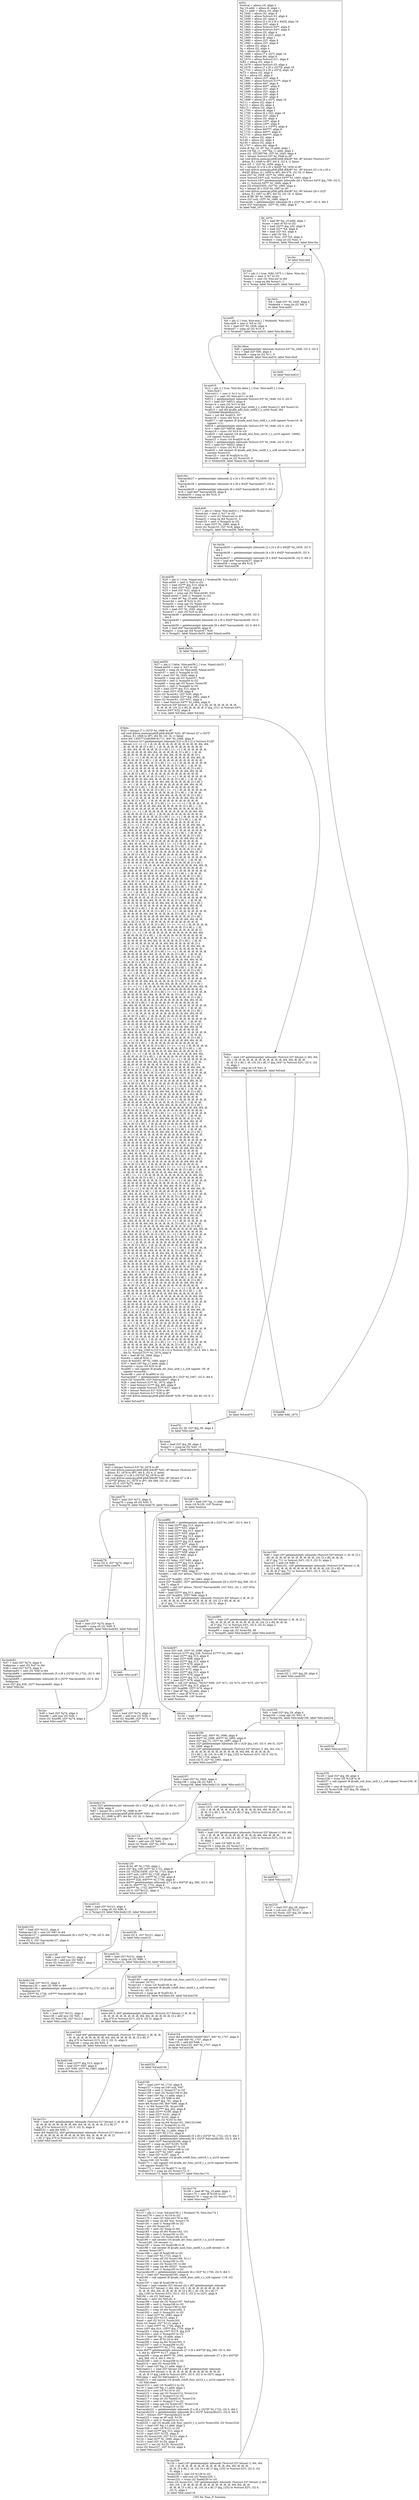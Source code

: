 digraph "CFG for 'func_9' function" {
	label="CFG for 'func_9' function";

	Node0xaa6e300 [shape=record,label="{entry:\l  %retval = alloca i16, align 2\l  %p_10.addr = alloca i8, align 1\l  %p_11.addr = alloca i16, align 2\l  %l_1645 = alloca i32, align 4\l  %l_1646 = alloca %struct.S3, align 4\l  %l_1658 = alloca i32, align 4\l  %l_1659 = alloca [2 x [4 x [9 x i64]]], align 16\l  %l_1660 = alloca i32*, align 8\l  %l_1663 = alloca %struct.S4**, align 8\l  %l_1664 = alloca %struct.S4**, align 8\l  %l_1665 = alloca i32, align 4\l  %l_1667 = alloca [8 x i32], align 16\l  %l_1669 = alloca i8, align 1\l  %l_1680 = alloca i32*, align 8\l  %l_1683 = alloca i32*, align 8\l  %i = alloca i32, align 4\l  %j = alloca i32, align 4\l  %k = alloca i32, align 4\l  %l_1666 = alloca [7 x i32*], align 16\l  %l_1668 = alloca i64, align 8\l  %l_1674 = alloca %struct.S1*, align 8\l  %i62 = alloca i32, align 4\l  %l_1678 = alloca %struct.S3, align 4\l  %l_1679 = alloca [7 x [8 x i32**]], align 16\l  %l_1722 = alloca [5 x [8 x i32*]], align 16\l  %i73 = alloca i32, align 4\l  %j74 = alloca i32, align 4\l  %l_1686 = alloca i32*, align 8\l  %l_1691 = alloca %struct.S1***, align 8\l  %l_1696 = alloca i64*, align 8\l  %l_1695 = alloca i64**, align 8\l  %l_1697 = alloca i32*, align 8\l  %l_1699 = alloca i32*, align 8\l  %l_1716 = alloca i16*, align 8\l  %l_1694 = alloca i32*, align 8\l  %l_1698 = alloca [8 x i32*], align 16\l  %i111 = alloca i32, align 4\l  %j112 = alloca i32, align 4\l  %k113 = alloca i32, align 4\l  %l_1705 = alloca i8, align 1\l  %l_1706 = alloca [6 x i32], align 16\l  %l_1721 = alloca i32*, align 8\l  %l_1723 = alloca i32, align 4\l  %l_1726 = alloca i16**, align 8\l  %l_1728 = alloca i16**, align 8\l  %l_1727 = alloca [1 x i16***], align 8\l  %l_1730 = alloca i64****, align 8\l  %l_1732 = alloca i64***, align 8\l  %l_1731 = alloca i64****, align 8\l  %i121 = alloca i32, align 4\l  %i149 = alloca i32, align 4\l  %j150 = alloca i32, align 4\l  %l_1707 = alloca i64, align 8\l  store i8 %p_10, i8* %p_10.addr, align 1\l  store i16 %p_11, i16* %p_11.addr, align 2\l  store i32 -231385768, i32* %l_1645, align 4\l  %0 = bitcast %struct.S3* %l_1646 to i8*\l  call void @llvm.memcpy.p0i8.p0i8.i64(i8* %0, i8* bitcast (%struct.S3*\l... @func_9.l_1646 to i8*), i64 4, i32 4, i1 false)\l  store i32 -1, i32* %l_1658, align 4\l  %1 = bitcast [2 x [4 x [9 x i64]]]* %l_1659 to i8*\l  call void @llvm.memcpy.p0i8.p0i8.i64(i8* %1, i8* bitcast ([2 x [4 x [9 x\l... i64]]]* @func_9.l_1659 to i8*), i64 576, i32 16, i1 false)\l  store i32* %l_1658, i32** %l_1660, align 8\l  store %struct.S4** null, %struct.S4*** %l_1663, align 8\l  store %struct.S4** getelementptr inbounds ([6 x %struct.S4*]* @g_709, i32 0,\l... i64 1), %struct.S4*** %l_1664, align 8\l  store i32 434425455, i32* %l_1665, align 4\l  %2 = bitcast [8 x i32]* %l_1667 to i8*\l  call void @llvm.memcpy.p0i8.p0i8.i64(i8* %2, i8* bitcast ([8 x i32]*\l... @func_9.l_1667 to i8*), i64 32, i32 16, i1 false)\l  store i8 98, i8* %l_1669, align 1\l  store i32* null, i32** %l_1680, align 8\l  %arrayidx = getelementptr inbounds [8 x i32]* %l_1667, i32 0, i64 3\l  store i32* %arrayidx, i32** %l_1683, align 8\l  br label %lbl_1675\l}"];
	Node0xaa6e300 -> Node0xaa6e330;
	Node0xaa6e330 [shape=record,label="{lbl_1675:                                         \l  %3 = load i8* %p_10.addr, align 1\l  %conv = zext i8 %3 to i32\l  %4 = load i32*** @g_162, align 8\l  %5 = load i32** %4, align 8\l  %6 = load i32* %5, align 4\l  %inc = add i32 %6, 1\l  store i32 %inc, i32* %5, align 4\l  %tobool = icmp ne i32 %inc, 0\l  br i1 %tobool, label %lor.end, label %lor.rhs\l|{<s0>T|<s1>F}}"];
	Node0xaa6e330:s0 -> Node0xaa6e390;
	Node0xaa6e330:s1 -> Node0xaa6e360;
	Node0xaa6e360 [shape=record,label="{lor.rhs:                                          \l  br label %lor.end\l}"];
	Node0xaa6e360 -> Node0xaa6e390;
	Node0xaa6e390 [shape=record,label="{lor.end:                                          \l  %7 = phi i1 [ true, %lbl_1675 ], [ false, %lor.rhs ]\l  %lor.ext = zext i1 %7 to i32\l  %conv1 = sext i32 %lor.ext to i64\l  %cmp = icmp eq i64 %conv1, 1\l  br i1 %cmp, label %lor.end5, label %lor.rhs3\l|{<s0>T|<s1>F}}"];
	Node0xaa6e390:s0 -> Node0xaa6e3f0;
	Node0xaa6e390:s1 -> Node0xaa6e3c0;
	Node0xaa6e3c0 [shape=record,label="{lor.rhs3:                                         \l  %8 = load i32* %l_1645, align 4\l  %tobool4 = icmp ne i32 %8, 0\l  br label %lor.end5\l}"];
	Node0xaa6e3c0 -> Node0xaa6e3f0;
	Node0xaa6e3f0 [shape=record,label="{lor.end5:                                         \l  %9 = phi i1 [ true, %lor.end ], [ %tobool4, %lor.rhs3 ]\l  %lor.ext6 = zext i1 %9 to i32\l  %10 = load i32* %l_1658, align 4\l  %tobool7 = icmp ne i32 %10, 0\l  br i1 %tobool7, label %lor.end10, label %lor.lhs.false\l|{<s0>T|<s1>F}}"];
	Node0xaa6e3f0:s0 -> Node0xaaa4870;
	Node0xaa6e3f0:s1 -> Node0xaaa4810;
	Node0xaaa4810 [shape=record,label="{lor.lhs.false:                                    \l  %f0 = getelementptr inbounds %struct.S3* %l_1646, i32 0, i32 0\l  %11 = load i32* %f0, align 4\l  %tobool8 = icmp ne i32 %11, 0\l  br i1 %tobool8, label %lor.end10, label %lor.rhs9\l|{<s0>T|<s1>F}}"];
	Node0xaaa4810:s0 -> Node0xaaa4870;
	Node0xaaa4810:s1 -> Node0xaaa4840;
	Node0xaaa4840 [shape=record,label="{lor.rhs9:                                         \l  br label %lor.end10\l}"];
	Node0xaaa4840 -> Node0xaaa4870;
	Node0xaaa4870 [shape=record,label="{lor.end10:                                        \l  %12 = phi i1 [ true, %lor.lhs.false ], [ true, %lor.end5 ], [ true,\l... %lor.rhs9 ]\l  %lor.ext11 = zext i1 %12 to i32\l  %conv12 = sext i32 %lor.ext11 to i64\l  %f013 = getelementptr inbounds %struct.S3* %l_1646, i32 0, i32 0\l  %13 = load i32* %f013, align 4\l  %conv14 = zext i32 %13 to i64\l  %call = call i64 @safe_mod_func_int64_t_s_s(i64 %conv12, i64 %conv14)\l  %call15 = call i64 @safe_add_func_int64_t_s_s(i64 %call, i64\l... -3255098789480934161)\l  %xor = xor i64 %call15, 207\l  %conv16 = trunc i64 %xor to i8\l  %call17 = call signext i8 @safe_mod_func_int8_t_s_s(i8 signext %conv16, i8\l... signext 111)\l  %f018 = getelementptr inbounds %struct.S3* %l_1646, i32 0, i32 0\l  %14 = load i32* %f018, align 4\l  %conv19 = trunc i32 %14 to i16\l  %call20 = call signext i16 @safe_mul_func_int16_t_s_s(i16 signext -18482,\l... i16 signext %conv19)\l  %conv21 = trunc i16 %call20 to i8\l  %f022 = getelementptr inbounds %struct.S3* %l_1646, i32 0, i32 0\l  %15 = load i32* %f022, align 4\l  %conv23 = trunc i32 %15 to i8\l  %call24 = call zeroext i8 @safe_add_func_uint8_t_u_u(i8 zeroext %conv21, i8\l... zeroext %conv23)\l  %conv25 = zext i8 %call24 to i32\l  %tobool26 = icmp ne i32 %conv25, 0\l  br i1 %tobool26, label %land.rhs, label %land.end\l|{<s0>T|<s1>F}}"];
	Node0xaaa4870:s0 -> Node0xaaa48a0;
	Node0xaaa4870:s1 -> Node0xaaa48d0;
	Node0xaaa48a0 [shape=record,label="{land.rhs:                                         \l  %arrayidx27 = getelementptr inbounds [2 x [4 x [9 x i64]]]* %l_1659, i32 0,\l... i64 1\l  %arrayidx28 = getelementptr inbounds [4 x [9 x i64]]* %arrayidx27, i32 0,\l... i64 2\l  %arrayidx29 = getelementptr inbounds [9 x i64]* %arrayidx28, i32 0, i64 4\l  %16 = load i64* %arrayidx29, align 8\l  %tobool30 = icmp ne i64 %16, 0\l  br label %land.end\l}"];
	Node0xaaa48a0 -> Node0xaaa48d0;
	Node0xaaa48d0 [shape=record,label="{land.end:                                         \l  %17 = phi i1 [ false, %lor.end10 ], [ %tobool30, %land.rhs ]\l  %land.ext = zext i1 %17 to i32\l  %conv31 = sext i32 %land.ext to i64\l  %cmp32 = icmp eq i64 %conv31, 0\l  %conv33 = zext i1 %cmp32 to i32\l  %18 = load i32** %l_1660, align 8\l  store i32 %conv33, i32* %18, align 4\l  br i1 %cmp32, label %lor.end39, label %lor.rhs34\l|{<s0>T|<s1>F}}"];
	Node0xaaa48d0:s0 -> Node0xaaa4930;
	Node0xaaa48d0:s1 -> Node0xaaa4900;
	Node0xaaa4900 [shape=record,label="{lor.rhs34:                                        \l  %arrayidx35 = getelementptr inbounds [2 x [4 x [9 x i64]]]* %l_1659, i32 0,\l... i64 1\l  %arrayidx36 = getelementptr inbounds [4 x [9 x i64]]* %arrayidx35, i32 0,\l... i64 2\l  %arrayidx37 = getelementptr inbounds [9 x i64]* %arrayidx36, i32 0, i64 4\l  %19 = load i64* %arrayidx37, align 8\l  %tobool38 = icmp ne i64 %19, 0\l  br label %lor.end39\l}"];
	Node0xaaa4900 -> Node0xaaa4930;
	Node0xaaa4930 [shape=record,label="{lor.end39:                                        \l  %20 = phi i1 [ true, %land.end ], [ %tobool38, %lor.rhs34 ]\l  %lor.ext40 = zext i1 %20 to i32\l  %21 = load i32*** @g_513, align 8\l  %22 = load i32** %21, align 8\l  %23 = load i32* %22, align 4\l  %cmp41 = icmp sgt i32 %lor.ext40, %23\l  %land.ext43 = zext i1 %cmp41 to i32\l  %24 = load i8* %p_10.addr, align 1\l  %conv44 = zext i8 %24 to i32\l  %cmp45 = icmp sge i32 %land.ext43, %conv44\l  %conv46 = zext i1 %cmp45 to i32\l  %25 = load i32* %l_1645, align 4\l  %conv47 = zext i32 %25 to i64\l  %arrayidx48 = getelementptr inbounds [2 x [4 x [9 x i64]]]* %l_1659, i32 0,\l... i64 0\l  %arrayidx49 = getelementptr inbounds [4 x [9 x i64]]* %arrayidx48, i32 0,\l... i64 1\l  %arrayidx50 = getelementptr inbounds [9 x i64]* %arrayidx49, i32 0, i64 3\l  %26 = load i64* %arrayidx50, align 8\l  %cmp51 = icmp sgt i64 %conv47, %26\l  br i1 %cmp51, label %land.rhs53, label %land.end54\l|{<s0>T|<s1>F}}"];
	Node0xaaa4930:s0 -> Node0xaaa4960;
	Node0xaaa4930:s1 -> Node0xaaa4990;
	Node0xaaa4960 [shape=record,label="{land.rhs53:                                       \l  br label %land.end54\l}"];
	Node0xaaa4960 -> Node0xaaa4990;
	Node0xaaa4990 [shape=record,label="{land.end54:                                       \l  %27 = phi i1 [ false, %lor.end39 ], [ true, %land.rhs53 ]\l  %land.ext55 = zext i1 %27 to i32\l  %cmp56 = icmp slt i32 %lor.ext6, %land.ext55\l  %conv57 = zext i1 %cmp56 to i32\l  %28 = load i32* %l_1645, align 4\l  %cmp58 = icmp ule i32 %conv57, %28\l  %conv59 = zext i1 %cmp58 to i32\l  %cmp60 = icmp sgt i32 %conv, %conv59\l  %conv61 = zext i1 %cmp60 to i32\l  %29 = load i32*** @g_513, align 8\l  %30 = load i32** %29, align 8\l  store i32 %conv61, i32* %30, align 4\l  %31 = load volatile i32** @g_1662, align 8\l  store i32 %conv61, i32* %31, align 4\l  %32 = load %struct.S4*** %l_1664, align 8\l  store %struct.S4* bitcast (\{ i8, i8, [2 x i8], i8, i8, i8, i8, i8, i8, i8,\l... i8, i8, i8, i8, i16, [2 x i8], i8, i8, i8, i8 \}* @g_1511 to %struct.S4*),\l... %struct.S4** %32, align 8\l  br i1 true, label %if.then, label %if.else\l|{<s0>T|<s1>F}}"];
	Node0xaaa4990:s0 -> Node0xaaa49c0;
	Node0xaaa4990:s1 -> Node0xaaa49f0;
	Node0xaaa49c0 [shape=record,label="{if.then:                                          \l  %33 = bitcast [7 x i32*]* %l_1666 to i8*\l  call void @llvm.memcpy.p0i8.p0i8.i64(i8* %33, i8* bitcast ([7 x i32*]*\l... @func_9.l_1666 to i8*), i64 56, i32 16, i1 false)\l  store i64 -1455772346368181711, i64* %l_1668, align 8\l  store %struct.S1* getelementptr inbounds ([10 x [9 x [2 x %struct.S1]]]*\l... bitcast (\<\{ \<\{ \<\{ \{ i8, i8, i8, i8, i8, i8, i8, i8, i8, i8, i8, i8, i64, i64,\l... i8, i8, i8, i8, i8, [3 x i8] \}, \{ i8, i8, i8, i8, i8, i8, i8, i8, i8, i8, i8,\l... i8, i64, i64, i8, i8, i8, i8, i8, [3 x i8] \} \}\>, \<\{ \{ i8, i8, i8, i8, i8, i8,\l... i8, i8, i8, i8, i8, i8, i64, i64, i8, i8, i8, i8, i8, [3 x i8] \}, \{ i8, i8,\l... i8, i8, i8, i8, i8, i8, i8, i8, i8, i8, i64, i64, i8, i8, i8, i8, i8, [3 x\l... i8] \} \}\>, \<\{ \{ i8, i8, i8, i8, i8, i8, i8, i8, i8, i8, i8, i8, i64, i64, i8,\l... i8, i8, i8, i8, [3 x i8] \}, \{ i8, i8, i8, i8, i8, i8, i8, i8, i8, i8, i8, i8,\l... i64, i64, i8, i8, i8, i8, i8, [3 x i8] \} \}\>, \<\{ \{ i8, i8, i8, i8, i8, i8, i8,\l... i8, i8, i8, i8, i8, i64, i64, i8, i8, i8, i8, i8, [3 x i8] \}, \{ i8, i8, i8,\l... i8, i8, i8, i8, i8, i8, i8, i8, i8, i64, i64, i8, i8, i8, i8, i8, [3 x i8] \}\l... \}\>, \<\{ \{ i8, i8, i8, i8, i8, i8, i8, i8, i8, i8, i8, i8, i64, i64, i8, i8,\l... i8, i8, i8, [3 x i8] \}, \{ i8, i8, i8, i8, i8, i8, i8, i8, i8, i8, i8, i8,\l... i64, i64, i8, i8, i8, i8, i8, [3 x i8] \} \}\>, \<\{ \{ i8, i8, i8, i8, i8, i8, i8,\l... i8, i8, i8, i8, i8, i64, i64, i8, i8, i8, i8, i8, [3 x i8] \}, \{ i8, i8, i8,\l... i8, i8, i8, i8, i8, i8, i8, i8, i8, i64, i64, i8, i8, i8, i8, i8, [3 x i8] \}\l... \}\>, \<\{ \{ i8, i8, i8, i8, i8, i8, i8, i8, i8, i8, i8, i8, i64, i64, i8, i8,\l... i8, i8, i8, [3 x i8] \}, \{ i8, i8, i8, i8, i8, i8, i8, i8, i8, i8, i8, i8,\l... i64, i64, i8, i8, i8, i8, i8, [3 x i8] \} \}\>, \<\{ \{ i8, i8, i8, i8, i8, i8, i8,\l... i8, i8, i8, i8, i8, i64, i64, i8, i8, i8, i8, i8, [3 x i8] \}, \{ i8, i8, i8,\l... i8, i8, i8, i8, i8, i8, i8, i8, i8, i64, i64, i8, i8, i8, i8, i8, [3 x i8] \}\l... \}\>, \<\{ \{ i8, i8, i8, i8, i8, i8, i8, i8, i8, i8, i8, i8, i64, i64, i8, i8,\l... i8, i8, i8, [3 x i8] \}, \{ i8, i8, i8, i8, i8, i8, i8, i8, i8, i8, i8, i8,\l... i64, i64, i8, i8, i8, i8, i8, [3 x i8] \} \}\> \}\>, \<\{ \<\{ \{ i8, i8, i8, i8, i8,\l... i8, i8, i8, i8, i8, i8, i8, i64, i64, i8, i8, i8, i8, i8, [3 x i8] \}, \{ i8,\l... i8, i8, i8, i8, i8, i8, i8, i8, i8, i8, i8, i64, i64, i8, i8, i8, i8, i8, [3\l... x i8] \} \}\>, \<\{ \{ i8, i8, i8, i8, i8, i8, i8, i8, i8, i8, i8, i8, i64, i64,\l... i8, i8, i8, i8, i8, [3 x i8] \}, \{ i8, i8, i8, i8, i8, i8, i8, i8, i8, i8, i8,\l... i8, i64, i64, i8, i8, i8, i8, i8, [3 x i8] \} \}\>, \<\{ \{ i8, i8, i8, i8, i8, i8,\l... i8, i8, i8, i8, i8, i8, i64, i64, i8, i8, i8, i8, i8, [3 x i8] \}, \{ i8, i8,\l... i8, i8, i8, i8, i8, i8, i8, i8, i8, i8, i64, i64, i8, i8, i8, i8, i8, [3 x\l... i8] \} \}\>, \<\{ \{ i8, i8, i8, i8, i8, i8, i8, i8, i8, i8, i8, i8, i64, i64, i8,\l... i8, i8, i8, i8, [3 x i8] \}, \{ i8, i8, i8, i8, i8, i8, i8, i8, i8, i8, i8, i8,\l... i64, i64, i8, i8, i8, i8, i8, [3 x i8] \} \}\>, \<\{ \{ i8, i8, i8, i8, i8, i8, i8,\l... i8, i8, i8, i8, i8, i64, i64, i8, i8, i8, i8, i8, [3 x i8] \}, \{ i8, i8, i8,\l... i8, i8, i8, i8, i8, i8, i8, i8, i8, i64, i64, i8, i8, i8, i8, i8, [3 x i8] \}\l... \}\>, \<\{ \{ i8, i8, i8, i8, i8, i8, i8, i8, i8, i8, i8, i8, i64, i64, i8, i8,\l... i8, i8, i8, [3 x i8] \}, \{ i8, i8, i8, i8, i8, i8, i8, i8, i8, i8, i8, i8,\l... i64, i64, i8, i8, i8, i8, i8, [3 x i8] \} \}\>, \<\{ \{ i8, i8, i8, i8, i8, i8, i8,\l... i8, i8, i8, i8, i8, i64, i64, i8, i8, i8, i8, i8, [3 x i8] \}, \{ i8, i8, i8,\l... i8, i8, i8, i8, i8, i8, i8, i8, i8, i64, i64, i8, i8, i8, i8, i8, [3 x i8] \}\l... \}\>, \<\{ \{ i8, i8, i8, i8, i8, i8, i8, i8, i8, i8, i8, i8, i64, i64, i8, i8,\l... i8, i8, i8, [3 x i8] \}, \{ i8, i8, i8, i8, i8, i8, i8, i8, i8, i8, i8, i8,\l... i64, i64, i8, i8, i8, i8, i8, [3 x i8] \} \}\>, \<\{ \{ i8, i8, i8, i8, i8, i8, i8,\l... i8, i8, i8, i8, i8, i64, i64, i8, i8, i8, i8, i8, [3 x i8] \}, \{ i8, i8, i8,\l... i8, i8, i8, i8, i8, i8, i8, i8, i8, i64, i64, i8, i8, i8, i8, i8, [3 x i8] \}\l... \}\> \}\>, \<\{ \<\{ \{ i8, i8, i8, i8, i8, i8, i8, i8, i8, i8, i8, i8, i64, i64, i8,\l... i8, i8, i8, i8, [3 x i8] \}, \{ i8, i8, i8, i8, i8, i8, i8, i8, i8, i8, i8, i8,\l... i64, i64, i8, i8, i8, i8, i8, [3 x i8] \} \}\>, \<\{ \{ i8, i8, i8, i8, i8, i8, i8,\l... i8, i8, i8, i8, i8, i64, i64, i8, i8, i8, i8, i8, [3 x i8] \}, \{ i8, i8, i8,\l... i8, i8, i8, i8, i8, i8, i8, i8, i8, i64, i64, i8, i8, i8, i8, i8, [3 x i8] \}\l... \}\>, \<\{ \{ i8, i8, i8, i8, i8, i8, i8, i8, i8, i8, i8, i8, i64, i64, i8, i8,\l... i8, i8, i8, [3 x i8] \}, \{ i8, i8, i8, i8, i8, i8, i8, i8, i8, i8, i8, i8,\l... i64, i64, i8, i8, i8, i8, i8, [3 x i8] \} \}\>, \<\{ \{ i8, i8, i8, i8, i8, i8, i8,\l... i8, i8, i8, i8, i8, i64, i64, i8, i8, i8, i8, i8, [3 x i8] \}, \{ i8, i8, i8,\l... i8, i8, i8, i8, i8, i8, i8, i8, i8, i64, i64, i8, i8, i8, i8, i8, [3 x i8] \}\l... \}\>, \<\{ \{ i8, i8, i8, i8, i8, i8, i8, i8, i8, i8, i8, i8, i64, i64, i8, i8,\l... i8, i8, i8, [3 x i8] \}, \{ i8, i8, i8, i8, i8, i8, i8, i8, i8, i8, i8, i8,\l... i64, i64, i8, i8, i8, i8, i8, [3 x i8] \} \}\>, \<\{ \{ i8, i8, i8, i8, i8, i8, i8,\l... i8, i8, i8, i8, i8, i64, i64, i8, i8, i8, i8, i8, [3 x i8] \}, \{ i8, i8, i8,\l... i8, i8, i8, i8, i8, i8, i8, i8, i8, i64, i64, i8, i8, i8, i8, i8, [3 x i8] \}\l... \}\>, \<\{ \{ i8, i8, i8, i8, i8, i8, i8, i8, i8, i8, i8, i8, i64, i64, i8, i8,\l... i8, i8, i8, [3 x i8] \}, \{ i8, i8, i8, i8, i8, i8, i8, i8, i8, i8, i8, i8,\l... i64, i64, i8, i8, i8, i8, i8, [3 x i8] \} \}\>, \<\{ \{ i8, i8, i8, i8, i8, i8, i8,\l... i8, i8, i8, i8, i8, i64, i64, i8, i8, i8, i8, i8, [3 x i8] \}, \{ i8, i8, i8,\l... i8, i8, i8, i8, i8, i8, i8, i8, i8, i64, i64, i8, i8, i8, i8, i8, [3 x i8] \}\l... \}\>, \<\{ \{ i8, i8, i8, i8, i8, i8, i8, i8, i8, i8, i8, i8, i64, i64, i8, i8,\l... i8, i8, i8, [3 x i8] \}, \{ i8, i8, i8, i8, i8, i8, i8, i8, i8, i8, i8, i8,\l... i64, i64, i8, i8, i8, i8, i8, [3 x i8] \} \}\> \}\>, \<\{ \<\{ \{ i8, i8, i8, i8, i8,\l... i8, i8, i8, i8, i8, i8, i8, i64, i64, i8, i8, i8, i8, i8, [3 x i8] \}, \{ i8,\l... i8, i8, i8, i8, i8, i8, i8, i8, i8, i8, i8, i64, i64, i8, i8, i8, i8, i8, [3\l... x i8] \} \}\>, \<\{ \{ i8, i8, i8, i8, i8, i8, i8, i8, i8, i8, i8, i8, i64, i64,\l... i8, i8, i8, i8, i8, [3 x i8] \}, \{ i8, i8, i8, i8, i8, i8, i8, i8, i8, i8, i8,\l... i8, i64, i64, i8, i8, i8, i8, i8, [3 x i8] \} \}\>, \<\{ \{ i8, i8, i8, i8, i8, i8,\l... i8, i8, i8, i8, i8, i8, i64, i64, i8, i8, i8, i8, i8, [3 x i8] \}, \{ i8, i8,\l... i8, i8, i8, i8, i8, i8, i8, i8, i8, i8, i64, i64, i8, i8, i8, i8, i8, [3 x\l... i8] \} \}\>, \<\{ \{ i8, i8, i8, i8, i8, i8, i8, i8, i8, i8, i8, i8, i64, i64, i8,\l... i8, i8, i8, i8, [3 x i8] \}, \{ i8, i8, i8, i8, i8, i8, i8, i8, i8, i8, i8, i8,\l... i64, i64, i8, i8, i8, i8, i8, [3 x i8] \} \}\>, \<\{ \{ i8, i8, i8, i8, i8, i8, i8,\l... i8, i8, i8, i8, i8, i64, i64, i8, i8, i8, i8, i8, [3 x i8] \}, \{ i8, i8, i8,\l... i8, i8, i8, i8, i8, i8, i8, i8, i8, i64, i64, i8, i8, i8, i8, i8, [3 x i8] \}\l... \}\>, \<\{ \{ i8, i8, i8, i8, i8, i8, i8, i8, i8, i8, i8, i8, i64, i64, i8, i8,\l... i8, i8, i8, [3 x i8] \}, \{ i8, i8, i8, i8, i8, i8, i8, i8, i8, i8, i8, i8,\l... i64, i64, i8, i8, i8, i8, i8, [3 x i8] \} \}\>, \<\{ \{ i8, i8, i8, i8, i8, i8, i8,\l... i8, i8, i8, i8, i8, i64, i64, i8, i8, i8, i8, i8, [3 x i8] \}, \{ i8, i8, i8,\l... i8, i8, i8, i8, i8, i8, i8, i8, i8, i64, i64, i8, i8, i8, i8, i8, [3 x i8] \}\l... \}\>, \<\{ \{ i8, i8, i8, i8, i8, i8, i8, i8, i8, i8, i8, i8, i64, i64, i8, i8,\l... i8, i8, i8, [3 x i8] \}, \{ i8, i8, i8, i8, i8, i8, i8, i8, i8, i8, i8, i8,\l... i64, i64, i8, i8, i8, i8, i8, [3 x i8] \} \}\>, \<\{ \{ i8, i8, i8, i8, i8, i8, i8,\l... i8, i8, i8, i8, i8, i64, i64, i8, i8, i8, i8, i8, [3 x i8] \}, \{ i8, i8, i8,\l... i8, i8, i8, i8, i8, i8, i8, i8, i8, i64, i64, i8, i8, i8, i8, i8, [3 x i8] \}\l... \}\> \}\>, \<\{ \<\{ \{ i8, i8, i8, i8, i8, i8, i8, i8, i8, i8, i8, i8, i64, i64, i8,\l... i8, i8, i8, i8, [3 x i8] \}, \{ i8, i8, i8, i8, i8, i8, i8, i8, i8, i8, i8, i8,\l... i64, i64, i8, i8, i8, i8, i8, [3 x i8] \} \}\>, \<\{ \{ i8, i8, i8, i8, i8, i8, i8,\l... i8, i8, i8, i8, i8, i64, i64, i8, i8, i8, i8, i8, [3 x i8] \}, \{ i8, i8, i8,\l... i8, i8, i8, i8, i8, i8, i8, i8, i8, i64, i64, i8, i8, i8, i8, i8, [3 x i8] \}\l... \}\>, \<\{ \{ i8, i8, i8, i8, i8, i8, i8, i8, i8, i8, i8, i8, i64, i64, i8, i8,\l... i8, i8, i8, [3 x i8] \}, \{ i8, i8, i8, i8, i8, i8, i8, i8, i8, i8, i8, i8,\l... i64, i64, i8, i8, i8, i8, i8, [3 x i8] \} \}\>, \<\{ \{ i8, i8, i8, i8, i8, i8, i8,\l... i8, i8, i8, i8, i8, i64, i64, i8, i8, i8, i8, i8, [3 x i8] \}, \{ i8, i8, i8,\l... i8, i8, i8, i8, i8, i8, i8, i8, i8, i64, i64, i8, i8, i8, i8, i8, [3 x i8] \}\l... \}\>, \<\{ \{ i8, i8, i8, i8, i8, i8, i8, i8, i8, i8, i8, i8, i64, i64, i8, i8,\l... i8, i8, i8, [3 x i8] \}, \{ i8, i8, i8, i8, i8, i8, i8, i8, i8, i8, i8, i8,\l... i64, i64, i8, i8, i8, i8, i8, [3 x i8] \} \}\>, \<\{ \{ i8, i8, i8, i8, i8, i8, i8,\l... i8, i8, i8, i8, i8, i64, i64, i8, i8, i8, i8, i8, [3 x i8] \}, \{ i8, i8, i8,\l... i8, i8, i8, i8, i8, i8, i8, i8, i8, i64, i64, i8, i8, i8, i8, i8, [3 x i8] \}\l... \}\>, \<\{ \{ i8, i8, i8, i8, i8, i8, i8, i8, i8, i8, i8, i8, i64, i64, i8, i8,\l... i8, i8, i8, [3 x i8] \}, \{ i8, i8, i8, i8, i8, i8, i8, i8, i8, i8, i8, i8,\l... i64, i64, i8, i8, i8, i8, i8, [3 x i8] \} \}\>, \<\{ \{ i8, i8, i8, i8, i8, i8, i8,\l... i8, i8, i8, i8, i8, i64, i64, i8, i8, i8, i8, i8, [3 x i8] \}, \{ i8, i8, i8,\l... i8, i8, i8, i8, i8, i8, i8, i8, i8, i64, i64, i8, i8, i8, i8, i8, [3 x i8] \}\l... \}\>, \<\{ \{ i8, i8, i8, i8, i8, i8, i8, i8, i8, i8, i8, i8, i64, i64, i8, i8,\l... i8, i8, i8, [3 x i8] \}, \{ i8, i8, i8, i8, i8, i8, i8, i8, i8, i8, i8, i8,\l... i64, i64, i8, i8, i8, i8, i8, [3 x i8] \} \}\> \}\>, \<\{ \<\{ \{ i8, i8, i8, i8, i8,\l... i8, i8, i8, i8, i8, i8, i8, i64, i64, i8, i8, i8, i8, i8, [3 x i8] \}, \{ i8,\l... i8, i8, i8, i8, i8, i8, i8, i8, i8, i8, i8, i64, i64, i8, i8, i8, i8, i8, [3\l... x i8] \} \}\>, \<\{ \{ i8, i8, i8, i8, i8, i8, i8, i8, i8, i8, i8, i8, i64, i64,\l... i8, i8, i8, i8, i8, [3 x i8] \}, \{ i8, i8, i8, i8, i8, i8, i8, i8, i8, i8, i8,\l... i8, i64, i64, i8, i8, i8, i8, i8, [3 x i8] \} \}\>, \<\{ \{ i8, i8, i8, i8, i8, i8,\l... i8, i8, i8, i8, i8, i8, i64, i64, i8, i8, i8, i8, i8, [3 x i8] \}, \{ i8, i8,\l... i8, i8, i8, i8, i8, i8, i8, i8, i8, i8, i64, i64, i8, i8, i8, i8, i8, [3 x\l... i8] \} \}\>, \<\{ \{ i8, i8, i8, i8, i8, i8, i8, i8, i8, i8, i8, i8, i64, i64, i8,\l... i8, i8, i8, i8, [3 x i8] \}, \{ i8, i8, i8, i8, i8, i8, i8, i8, i8, i8, i8, i8,\l... i64, i64, i8, i8, i8, i8, i8, [3 x i8] \} \}\>, \<\{ \{ i8, i8, i8, i8, i8, i8, i8,\l... i8, i8, i8, i8, i8, i64, i64, i8, i8, i8, i8, i8, [3 x i8] \}, \{ i8, i8, i8,\l... i8, i8, i8, i8, i8, i8, i8, i8, i8, i64, i64, i8, i8, i8, i8, i8, [3 x i8] \}\l... \}\>, \<\{ \{ i8, i8, i8, i8, i8, i8, i8, i8, i8, i8, i8, i8, i64, i64, i8, i8,\l... i8, i8, i8, [3 x i8] \}, \{ i8, i8, i8, i8, i8, i8, i8, i8, i8, i8, i8, i8,\l... i64, i64, i8, i8, i8, i8, i8, [3 x i8] \} \}\>, \<\{ \{ i8, i8, i8, i8, i8, i8, i8,\l... i8, i8, i8, i8, i8, i64, i64, i8, i8, i8, i8, i8, [3 x i8] \}, \{ i8, i8, i8,\l... i8, i8, i8, i8, i8, i8, i8, i8, i8, i64, i64, i8, i8, i8, i8, i8, [3 x i8] \}\l... \}\>, \<\{ \{ i8, i8, i8, i8, i8, i8, i8, i8, i8, i8, i8, i8, i64, i64, i8, i8,\l... i8, i8, i8, [3 x i8] \}, \{ i8, i8, i8, i8, i8, i8, i8, i8, i8, i8, i8, i8,\l... i64, i64, i8, i8, i8, i8, i8, [3 x i8] \} \}\>, \<\{ \{ i8, i8, i8, i8, i8, i8, i8,\l... i8, i8, i8, i8, i8, i64, i64, i8, i8, i8, i8, i8, [3 x i8] \}, \{ i8, i8, i8,\l... i8, i8, i8, i8, i8, i8, i8, i8, i8, i64, i64, i8, i8, i8, i8, i8, [3 x i8] \}\l... \}\> \}\>, \<\{ \<\{ \{ i8, i8, i8, i8, i8, i8, i8, i8, i8, i8, i8, i8, i64, i64, i8,\l... i8, i8, i8, i8, [3 x i8] \}, \{ i8, i8, i8, i8, i8, i8, i8, i8, i8, i8, i8, i8,\l... i64, i64, i8, i8, i8, i8, i8, [3 x i8] \} \}\>, \<\{ \{ i8, i8, i8, i8, i8, i8, i8,\l... i8, i8, i8, i8, i8, i64, i64, i8, i8, i8, i8, i8, [3 x i8] \}, \{ i8, i8, i8,\l... i8, i8, i8, i8, i8, i8, i8, i8, i8, i64, i64, i8, i8, i8, i8, i8, [3 x i8] \}\l... \}\>, \<\{ \{ i8, i8, i8, i8, i8, i8, i8, i8, i8, i8, i8, i8, i64, i64, i8, i8,\l... i8, i8, i8, [3 x i8] \}, \{ i8, i8, i8, i8, i8, i8, i8, i8, i8, i8, i8, i8,\l... i64, i64, i8, i8, i8, i8, i8, [3 x i8] \} \}\>, \<\{ \{ i8, i8, i8, i8, i8, i8, i8,\l... i8, i8, i8, i8, i8, i64, i64, i8, i8, i8, i8, i8, [3 x i8] \}, \{ i8, i8, i8,\l... i8, i8, i8, i8, i8, i8, i8, i8, i8, i64, i64, i8, i8, i8, i8, i8, [3 x i8] \}\l... \}\>, \<\{ \{ i8, i8, i8, i8, i8, i8, i8, i8, i8, i8, i8, i8, i64, i64, i8, i8,\l... i8, i8, i8, [3 x i8] \}, \{ i8, i8, i8, i8, i8, i8, i8, i8, i8, i8, i8, i8,\l... i64, i64, i8, i8, i8, i8, i8, [3 x i8] \} \}\>, \<\{ \{ i8, i8, i8, i8, i8, i8, i8,\l... i8, i8, i8, i8, i8, i64, i64, i8, i8, i8, i8, i8, [3 x i8] \}, \{ i8, i8, i8,\l... i8, i8, i8, i8, i8, i8, i8, i8, i8, i64, i64, i8, i8, i8, i8, i8, [3 x i8] \}\l... \}\>, \<\{ \{ i8, i8, i8, i8, i8, i8, i8, i8, i8, i8, i8, i8, i64, i64, i8, i8,\l... i8, i8, i8, [3 x i8] \}, \{ i8, i8, i8, i8, i8, i8, i8, i8, i8, i8, i8, i8,\l... i64, i64, i8, i8, i8, i8, i8, [3 x i8] \} \}\>, \<\{ \{ i8, i8, i8, i8, i8, i8, i8,\l... i8, i8, i8, i8, i8, i64, i64, i8, i8, i8, i8, i8, [3 x i8] \}, \{ i8, i8, i8,\l... i8, i8, i8, i8, i8, i8, i8, i8, i8, i64, i64, i8, i8, i8, i8, i8, [3 x i8] \}\l... \}\>, \<\{ \{ i8, i8, i8, i8, i8, i8, i8, i8, i8, i8, i8, i8, i64, i64, i8, i8,\l... i8, i8, i8, [3 x i8] \}, \{ i8, i8, i8, i8, i8, i8, i8, i8, i8, i8, i8, i8,\l... i64, i64, i8, i8, i8, i8, i8, [3 x i8] \} \}\> \}\>, \<\{ \<\{ \{ i8, i8, i8, i8, i8,\l... i8, i8, i8, i8, i8, i8, i8, i64, i64, i8, i8, i8, i8, i8, [3 x i8] \}, \{ i8,\l... i8, i8, i8, i8, i8, i8, i8, i8, i8, i8, i8, i64, i64, i8, i8, i8, i8, i8, [3\l... x i8] \} \}\>, \<\{ \{ i8, i8, i8, i8, i8, i8, i8, i8, i8, i8, i8, i8, i64, i64,\l... i8, i8, i8, i8, i8, [3 x i8] \}, \{ i8, i8, i8, i8, i8, i8, i8, i8, i8, i8, i8,\l... i8, i64, i64, i8, i8, i8, i8, i8, [3 x i8] \} \}\>, \<\{ \{ i8, i8, i8, i8, i8, i8,\l... i8, i8, i8, i8, i8, i8, i64, i64, i8, i8, i8, i8, i8, [3 x i8] \}, \{ i8, i8,\l... i8, i8, i8, i8, i8, i8, i8, i8, i8, i8, i64, i64, i8, i8, i8, i8, i8, [3 x\l... i8] \} \}\>, \<\{ \{ i8, i8, i8, i8, i8, i8, i8, i8, i8, i8, i8, i8, i64, i64, i8,\l... i8, i8, i8, i8, [3 x i8] \}, \{ i8, i8, i8, i8, i8, i8, i8, i8, i8, i8, i8, i8,\l... i64, i64, i8, i8, i8, i8, i8, [3 x i8] \} \}\>, \<\{ \{ i8, i8, i8, i8, i8, i8, i8,\l... i8, i8, i8, i8, i8, i64, i64, i8, i8, i8, i8, i8, [3 x i8] \}, \{ i8, i8, i8,\l... i8, i8, i8, i8, i8, i8, i8, i8, i8, i64, i64, i8, i8, i8, i8, i8, [3 x i8] \}\l... \}\>, \<\{ \{ i8, i8, i8, i8, i8, i8, i8, i8, i8, i8, i8, i8, i64, i64, i8, i8,\l... i8, i8, i8, [3 x i8] \}, \{ i8, i8, i8, i8, i8, i8, i8, i8, i8, i8, i8, i8,\l... i64, i64, i8, i8, i8, i8, i8, [3 x i8] \} \}\>, \<\{ \{ i8, i8, i8, i8, i8, i8, i8,\l... i8, i8, i8, i8, i8, i64, i64, i8, i8, i8, i8, i8, [3 x i8] \}, \{ i8, i8, i8,\l... i8, i8, i8, i8, i8, i8, i8, i8, i8, i64, i64, i8, i8, i8, i8, i8, [3 x i8] \}\l... \}\>, \<\{ \{ i8, i8, i8, i8, i8, i8, i8, i8, i8, i8, i8, i8, i64, i64, i8, i8,\l... i8, i8, i8, [3 x i8] \}, \{ i8, i8, i8, i8, i8, i8, i8, i8, i8, i8, i8, i8,\l... i64, i64, i8, i8, i8, i8, i8, [3 x i8] \} \}\>, \<\{ \{ i8, i8, i8, i8, i8, i8, i8,\l... i8, i8, i8, i8, i8, i64, i64, i8, i8, i8, i8, i8, [3 x i8] \}, \{ i8, i8, i8,\l... i8, i8, i8, i8, i8, i8, i8, i8, i8, i64, i64, i8, i8, i8, i8, i8, [3 x i8] \}\l... \}\> \}\>, \<\{ \<\{ \{ i8, i8, i8, i8, i8, i8, i8, i8, i8, i8, i8, i8, i64, i64, i8,\l... i8, i8, i8, i8, [3 x i8] \}, \{ i8, i8, i8, i8, i8, i8, i8, i8, i8, i8, i8, i8,\l... i64, i64, i8, i8, i8, i8, i8, [3 x i8] \} \}\>, \<\{ \{ i8, i8, i8, i8, i8, i8, i8,\l... i8, i8, i8, i8, i8, i64, i64, i8, i8, i8, i8, i8, [3 x i8] \}, \{ i8, i8, i8,\l... i8, i8, i8, i8, i8, i8, i8, i8, i8, i64, i64, i8, i8, i8, i8, i8, [3 x i8] \}\l... \}\>, \<\{ \{ i8, i8, i8, i8, i8, i8, i8, i8, i8, i8, i8, i8, i64, i64, i8, i8,\l... i8, i8, i8, [3 x i8] \}, \{ i8, i8, i8, i8, i8, i8, i8, i8, i8, i8, i8, i8,\l... i64, i64, i8, i8, i8, i8, i8, [3 x i8] \} \}\>, \<\{ \{ i8, i8, i8, i8, i8, i8, i8,\l... i8, i8, i8, i8, i8, i64, i64, i8, i8, i8, i8, i8, [3 x i8] \}, \{ i8, i8, i8,\l... i8, i8, i8, i8, i8, i8, i8, i8, i8, i64, i64, i8, i8, i8, i8, i8, [3 x i8] \}\l... \}\>, \<\{ \{ i8, i8, i8, i8, i8, i8, i8, i8, i8, i8, i8, i8, i64, i64, i8, i8,\l... i8, i8, i8, [3 x i8] \}, \{ i8, i8, i8, i8, i8, i8, i8, i8, i8, i8, i8, i8,\l... i64, i64, i8, i8, i8, i8, i8, [3 x i8] \} \}\>, \<\{ \{ i8, i8, i8, i8, i8, i8, i8,\l... i8, i8, i8, i8, i8, i64, i64, i8, i8, i8, i8, i8, [3 x i8] \}, \{ i8, i8, i8,\l... i8, i8, i8, i8, i8, i8, i8, i8, i8, i64, i64, i8, i8, i8, i8, i8, [3 x i8] \}\l... \}\>, \<\{ \{ i8, i8, i8, i8, i8, i8, i8, i8, i8, i8, i8, i8, i64, i64, i8, i8,\l... i8, i8, i8, [3 x i8] \}, \{ i8, i8, i8, i8, i8, i8, i8, i8, i8, i8, i8, i8,\l... i64, i64, i8, i8, i8, i8, i8, [3 x i8] \} \}\>, \<\{ \{ i8, i8, i8, i8, i8, i8, i8,\l... i8, i8, i8, i8, i8, i64, i64, i8, i8, i8, i8, i8, [3 x i8] \}, \{ i8, i8, i8,\l... i8, i8, i8, i8, i8, i8, i8, i8, i8, i64, i64, i8, i8, i8, i8, i8, [3 x i8] \}\l... \}\>, \<\{ \{ i8, i8, i8, i8, i8, i8, i8, i8, i8, i8, i8, i8, i64, i64, i8, i8,\l... i8, i8, i8, [3 x i8] \}, \{ i8, i8, i8, i8, i8, i8, i8, i8, i8, i8, i8, i8,\l... i64, i64, i8, i8, i8, i8, i8, [3 x i8] \} \}\> \}\>, \<\{ \<\{ \{ i8, i8, i8, i8, i8,\l... i8, i8, i8, i8, i8, i8, i8, i64, i64, i8, i8, i8, i8, i8, [3 x i8] \}, \{ i8,\l... i8, i8, i8, i8, i8, i8, i8, i8, i8, i8, i8, i64, i64, i8, i8, i8, i8, i8, [3\l... x i8] \} \}\>, \<\{ \{ i8, i8, i8, i8, i8, i8, i8, i8, i8, i8, i8, i8, i64, i64,\l... i8, i8, i8, i8, i8, [3 x i8] \}, \{ i8, i8, i8, i8, i8, i8, i8, i8, i8, i8, i8,\l... i8, i64, i64, i8, i8, i8, i8, i8, [3 x i8] \} \}\>, \<\{ \{ i8, i8, i8, i8, i8, i8,\l... i8, i8, i8, i8, i8, i8, i64, i64, i8, i8, i8, i8, i8, [3 x i8] \}, \{ i8, i8,\l... i8, i8, i8, i8, i8, i8, i8, i8, i8, i8, i64, i64, i8, i8, i8, i8, i8, [3 x\l... i8] \} \}\>, \<\{ \{ i8, i8, i8, i8, i8, i8, i8, i8, i8, i8, i8, i8, i64, i64, i8,\l... i8, i8, i8, i8, [3 x i8] \}, \{ i8, i8, i8, i8, i8, i8, i8, i8, i8, i8, i8, i8,\l... i64, i64, i8, i8, i8, i8, i8, [3 x i8] \} \}\>, \<\{ \{ i8, i8, i8, i8, i8, i8, i8,\l... i8, i8, i8, i8, i8, i64, i64, i8, i8, i8, i8, i8, [3 x i8] \}, \{ i8, i8, i8,\l... i8, i8, i8, i8, i8, i8, i8, i8, i8, i64, i64, i8, i8, i8, i8, i8, [3 x i8] \}\l... \}\>, \<\{ \{ i8, i8, i8, i8, i8, i8, i8, i8, i8, i8, i8, i8, i64, i64, i8, i8,\l... i8, i8, i8, [3 x i8] \}, \{ i8, i8, i8, i8, i8, i8, i8, i8, i8, i8, i8, i8,\l... i64, i64, i8, i8, i8, i8, i8, [3 x i8] \} \}\>, \<\{ \{ i8, i8, i8, i8, i8, i8, i8,\l... i8, i8, i8, i8, i8, i64, i64, i8, i8, i8, i8, i8, [3 x i8] \}, \{ i8, i8, i8,\l... i8, i8, i8, i8, i8, i8, i8, i8, i8, i64, i64, i8, i8, i8, i8, i8, [3 x i8] \}\l... \}\>, \<\{ \{ i8, i8, i8, i8, i8, i8, i8, i8, i8, i8, i8, i8, i64, i64, i8, i8,\l... i8, i8, i8, [3 x i8] \}, \{ i8, i8, i8, i8, i8, i8, i8, i8, i8, i8, i8, i8,\l... i64, i64, i8, i8, i8, i8, i8, [3 x i8] \} \}\>, \<\{ \{ i8, i8, i8, i8, i8, i8, i8,\l... i8, i8, i8, i8, i8, i64, i64, i8, i8, i8, i8, i8, [3 x i8] \}, \{ i8, i8, i8,\l... i8, i8, i8, i8, i8, i8, i8, i8, i8, i64, i64, i8, i8, i8, i8, i8, [3 x i8] \}\l... \}\> \}\> \}\>* @g_1549 to [10 x [9 x [2 x %struct.S1]]]*), i32 0, i64 1, i64 0,\l... i64 0), %struct.S1** %l_1674, align 8\l  %34 = load i8* %l_1669, align 1\l  %inc63 = add i8 %34, 1\l  store i8 %inc63, i8* %l_1669, align 1\l  %35 = load i16* %p_11.addr, align 2\l  %conv64 = trunc i16 %35 to i8\l  %call65 = call signext i8 @safe_div_func_int8_t_s_s(i8 signext -39, i8\l... signext %conv64)\l  %conv66 = sext i8 %call65 to i32\l  %arrayidx67 = getelementptr inbounds [8 x i32]* %l_1667, i32 0, i64 6\l  store i32 %conv66, i32* %arrayidx67, align 4\l  %36 = load %struct.S1** %l_1674, align 8\l  %37 = load %struct.S1*** @g_495, align 8\l  %38 = load volatile %struct.S1** %37, align 8\l  %39 = bitcast %struct.S1* %36 to i8*\l  %40 = bitcast %struct.S1* %38 to i8*\l  call void @llvm.memcpy.p0i8.p0i8.i64(i8* %39, i8* %40, i64 40, i32 8, i1\l... true)\l  br label %if.end70\l}"];
	Node0xaaa49c0 -> Node0xaaa4a80;
	Node0xaaa49f0 [shape=record,label="{if.else:                                          \l  %41 = load i16* getelementptr inbounds (%struct.S2* bitcast (\{ i64, i64,\l... i16, \{ i8, i8, i8, i8, i8, i8, i8, i8, i8, i8, i8, i8, i64, i64, i8, i8, i8,\l... i8, i8, [3 x i8] \}, i8, i16, [4 x i8] \}* @g_1647 to %struct.S2*), i32 0, i32\l... 5), align 2\l  %tobool68 = icmp ne i16 %41, 0\l  br i1 %tobool68, label %if.then69, label %if.end\l|{<s0>T|<s1>F}}"];
	Node0xaaa49f0:s0 -> Node0xaaa4a20;
	Node0xaaa49f0:s1 -> Node0xaaa4a50;
	Node0xaaa4a20 [shape=record,label="{if.then69:                                        \l  br label %lbl_1675\l}"];
	Node0xaaa4a20 -> Node0xaa6e330;
	Node0xaaa4a50 [shape=record,label="{if.end:                                           \l  br label %if.end70\l}"];
	Node0xaaa4a50 -> Node0xaaa4a80;
	Node0xaaa4a80 [shape=record,label="{if.end70:                                         \l  store i32 29, i32* @g_39, align 4\l  br label %for.cond\l}"];
	Node0xaaa4a80 -> Node0xaaa4ab0;
	Node0xaaa4ab0 [shape=record,label="{for.cond:                                         \l  %42 = load i32* @g_39, align 4\l  %cmp71 = icmp ne i32 %42, 15\l  br i1 %cmp71, label %for.body, label %for.end239\l|{<s0>T|<s1>F}}"];
	Node0xaaa4ab0:s0 -> Node0xaaa4ae0;
	Node0xaaa4ab0:s1 -> Node0xaaa52f0;
	Node0xaaa4ae0 [shape=record,label="{for.body:                                         \l  %43 = bitcast %struct.S3* %l_1678 to i8*\l  call void @llvm.memcpy.p0i8.p0i8.i64(i8* %43, i8* bitcast (%struct.S3*\l... @func_9.l_1678 to i8*), i64 4, i32 4, i1 false)\l  %44 = bitcast [7 x [8 x i32**]]* %l_1679 to i8*\l  call void @llvm.memcpy.p0i8.p0i8.i64(i8* %44, i8* bitcast ([7 x [8 x\l... i32**]]* @func_9.l_1679 to i8*), i64 448, i32 16, i1 false)\l  store i32 0, i32* %i73, align 4\l  br label %for.cond75\l}"];
	Node0xaaa4ae0 -> Node0xaaa4b10;
	Node0xaaa4b10 [shape=record,label="{for.cond75:                                       \l  %45 = load i32* %i73, align 4\l  %cmp76 = icmp slt i32 %45, 5\l  br i1 %cmp76, label %for.body78, label %for.end89\l|{<s0>T|<s1>F}}"];
	Node0xaaa4b10:s0 -> Node0xaaa4b40;
	Node0xaaa4b10:s1 -> Node0xaaa4c60;
	Node0xaaa4b40 [shape=record,label="{for.body78:                                       \l  store i32 0, i32* %j74, align 4\l  br label %for.cond79\l}"];
	Node0xaaa4b40 -> Node0xaaa4b70;
	Node0xaaa4b70 [shape=record,label="{for.cond79:                                       \l  %46 = load i32* %j74, align 4\l  %cmp80 = icmp slt i32 %46, 8\l  br i1 %cmp80, label %for.body82, label %for.end\l|{<s0>T|<s1>F}}"];
	Node0xaaa4b70:s0 -> Node0xaaa4ba0;
	Node0xaaa4b70:s1 -> Node0xaaa4c00;
	Node0xaaa4ba0 [shape=record,label="{for.body82:                                       \l  %47 = load i32* %j74, align 4\l  %idxprom = sext i32 %47 to i64\l  %48 = load i32* %i73, align 4\l  %idxprom83 = sext i32 %48 to i64\l  %arrayidx84 = getelementptr inbounds [5 x [8 x i32*]]* %l_1722, i32 0, i64\l... %idxprom83\l  %arrayidx85 = getelementptr inbounds [8 x i32*]* %arrayidx84, i32 0, i64\l... %idxprom\l  store i32* @g_626, i32** %arrayidx85, align 8\l  br label %for.inc\l}"];
	Node0xaaa4ba0 -> Node0xaaa4bd0;
	Node0xaaa4bd0 [shape=record,label="{for.inc:                                          \l  %49 = load i32* %j74, align 4\l  %inc86 = add nsw i32 %49, 1\l  store i32 %inc86, i32* %j74, align 4\l  br label %for.cond79\l}"];
	Node0xaaa4bd0 -> Node0xaaa4b70;
	Node0xaaa4c00 [shape=record,label="{for.end:                                          \l  br label %for.inc87\l}"];
	Node0xaaa4c00 -> Node0xaaa4c30;
	Node0xaaa4c30 [shape=record,label="{for.inc87:                                        \l  %50 = load i32* %i73, align 4\l  %inc88 = add nsw i32 %50, 1\l  store i32 %inc88, i32* %i73, align 4\l  br label %for.cond75\l}"];
	Node0xaaa4c30 -> Node0xaaa4b10;
	Node0xaaa4c60 [shape=record,label="{for.end89:                                        \l  %arrayidx90 = getelementptr inbounds [8 x i32]* %l_1667, i32 0, i64 5\l  %51 = load i32*** @g_513, align 8\l  %52 = load i32** %51, align 8\l  %53 = load i32*** @g_513, align 8\l  %54 = load i32** %53, align 8\l  %55 = load i32*** @g_513, align 8\l  %56 = load i32** %55, align 8\l  %57 = load i32*** @g_513, align 8\l  %58 = load i32** %57, align 8\l  store i32* %58, i32** %l_1680, align 8\l  %59 = load i32*** @g_162, align 8\l  %60 = load i32** %59, align 8\l  %61 = load i32* %60, align 4\l  %dec = add i32 %61, -1\l  store i32 %dec, i32* %60, align 4\l  %62 = load i32*** @g_513, align 8\l  %63 = load i32** %62, align 8\l  %64 = load i32*** @g_513, align 8\l  %65 = load i32** %64, align 8\l  %call91 = call i32* @func_79(i32* %56, i32* %58, i32 %dec, i32* %63, i32*\l... %65)\l  store i32* %call91, i32** %l_1683, align 8\l  store i32* %call91, i32** getelementptr inbounds ([9 x i32*]* @g_368, i32 0,\l... i64 7), align 8\l  %call92 = call i32* @func_79(i32* %arrayidx90, i32* %52, i32 1, i32* %54,\l... i32* %call91)\l  %66 = load i32*** @g_513, align 8\l  store i32* %call92, i32** %66, align 8\l  store i16 -8, i16* getelementptr inbounds (%struct.S4* bitcast (\{ i8, i8, [2\l... x i8], i8, i8, i8, i8, i8, i8, i8, i8, i8, i8, i8, i16, [2 x i8], i8, i8, i8,\l... i8 \}* @g_711 to %struct.S4*), i32 0, i32 5), align 2\l  br label %for.cond93\l}"];
	Node0xaaa4c60 -> Node0xaaa4c90;
	Node0xaaa4c90 [shape=record,label="{for.cond93:                                       \l  %67 = load i16* getelementptr inbounds (%struct.S4* bitcast (\{ i8, i8, [2 x\l... i8], i8, i8, i8, i8, i8, i8, i8, i8, i8, i8, i8, i16, [2 x i8], i8, i8, i8,\l... i8 \}* @g_711 to %struct.S4*), i32 0, i32 5), align 2\l  %conv94 = zext i16 %67 to i32\l  %cmp95 = icmp sgt i32 %conv94, 46\l  br i1 %cmp95, label %for.body97, label %for.end102\l|{<s0>T|<s1>F}}"];
	Node0xaaa4c90:s0 -> Node0xaaa4cc0;
	Node0xaaa4c90:s1 -> Node0xaaa4d20;
	Node0xaaa4cc0 [shape=record,label="{for.body97:                                       \l  store i32* null, i32** %l_1686, align 8\l  store %struct.S1*** @g_538, %struct.S1**** %l_1691, align 8\l  %68 = load i32*** @g_513, align 8\l  %69 = load i32** %68, align 8\l  %70 = load i32*** @g_513, align 8\l  %71 = load i32** %70, align 8\l  %72 = load i32** %l_1680, align 8\l  %73 = load i32* %72, align 4\l  %74 = load i32*** @g_513, align 8\l  %75 = load i32** %74, align 8\l  %76 = load i32*** @g_513, align 8\l  %77 = load i32** %76, align 8\l  %call98 = call i32* @func_79(i32* %69, i32* %71, i32 %73, i32* %75, i32* %77)\l  %78 = load i32*** @g_513, align 8\l  store i32* %call98, i32** %78, align 8\l  %79 = load i8* %p_10.addr, align 1\l  %conv99 = zext i8 %79 to i16\l  store i16 %conv99, i16* %retval\l  br label %return\l}"];
	Node0xaaa4cc0 -> Node0xaaa5320;
	Node0xaaa4cf0 [shape=record,label="{for.inc100:                                       \l  %80 = load i16* getelementptr inbounds (%struct.S4* bitcast (\{ i8, i8, [2 x\l... i8], i8, i8, i8, i8, i8, i8, i8, i8, i8, i8, i8, i16, [2 x i8], i8, i8, i8,\l... i8 \}* @g_711 to %struct.S4*), i32 0, i32 5), align 2\l  %inc101 = add i16 %80, 1\l  store i16 %inc101, i16* getelementptr inbounds (%struct.S4* bitcast (\{ i8,\l... i8, [2 x i8], i8, i8, i8, i8, i8, i8, i8, i8, i8, i8, i8, i16, [2 x i8], i8,\l... i8, i8, i8 \}* @g_711 to %struct.S4*), i32 0, i32 5), align 2\l  br label %for.cond93\l}"];
	Node0xaaa4cf0 -> Node0xaaa4c90;
	Node0xaaa4d20 [shape=record,label="{for.end102:                                       \l  store i32 1, i32* @g_29, align 4\l  br label %for.cond103\l}"];
	Node0xaaa4d20 -> Node0xaaa4d50;
	Node0xaaa4d50 [shape=record,label="{for.cond103:                                      \l  %81 = load i32* @g_29, align 4\l  %cmp104 = icmp sge i32 %81, 0\l  br i1 %cmp104, label %for.body106, label %for.end234\l|{<s0>T|<s1>F}}"];
	Node0xaaa4d50:s0 -> Node0xaaa4d80;
	Node0xaaa4d50:s1 -> Node0xaaa5290;
	Node0xaaa4d80 [shape=record,label="{for.body106:                                      \l  store i64* null, i64** %l_1696, align 8\l  store i64** %l_1696, i64*** %l_1695, align 8\l  store i32* @g_72, i32** %l_1697, align 8\l  store i32* getelementptr inbounds ([6 x i32]* @g_145, i32 0, i64 0), i32**\l... %l_1699, align 8\l  store i16* getelementptr inbounds (%struct.S2* bitcast (\{ i64, i64, i16, \{\l... i8, i8, i8, i8, i8, i8, i8, i8, i8, i8, i8, i8, i64, i64, i8, i8, i8, i8, i8,\l... [3 x i8] \}, i8, i16, [4 x i8] \}* @g_1252 to %struct.S2*), i32 0, i32 5),\l... i16** %l_1716, align 8\l  store i32 0, i32* %l_1665, align 4\l  br label %for.cond107\l}"];
	Node0xaaa4d80 -> Node0xaaa4db0;
	Node0xaaa4db0 [shape=record,label="{for.cond107:                                      \l  %82 = load i32* %l_1665, align 4\l  %cmp108 = icmp sle i32 %82, 2\l  br i1 %cmp108, label %for.body110, label %for.end115\l|{<s0>T|<s1>F}}"];
	Node0xaaa4db0:s0 -> Node0xaaa4de0;
	Node0xaaa4db0:s1 -> Node0xaaa4e40;
	Node0xaaa4de0 [shape=record,label="{for.body110:                                      \l  store i32* getelementptr inbounds ([6 x i32]* @g_145, i32 0, i64 0), i32**\l... %l_1694, align 8\l  %83 = bitcast [8 x i32*]* %l_1698 to i8*\l  call void @llvm.memcpy.p0i8.p0i8.i64(i8* %83, i8* bitcast ([8 x i32*]*\l... @func_9.l_1698 to i8*), i64 64, i32 16, i1 false)\l  br label %for.inc114\l}"];
	Node0xaaa4de0 -> Node0xaaa4e10;
	Node0xaaa4e10 [shape=record,label="{for.inc114:                                       \l  %84 = load i32* %l_1665, align 4\l  %add = add nsw i32 %84, 1\l  store i32 %add, i32* %l_1665, align 4\l  br label %for.cond107\l}"];
	Node0xaaa4e10 -> Node0xaaa4db0;
	Node0xaaa4e40 [shape=record,label="{for.end115:                                       \l  store i16 0, i16* getelementptr inbounds (%struct.S2* bitcast (\{ i64, i64,\l... i16, \{ i8, i8, i8, i8, i8, i8, i8, i8, i8, i8, i8, i8, i64, i64, i8, i8, i8,\l... i8, i8, [3 x i8] \}, i8, i16, [4 x i8] \}* @g_1252 to %struct.S2*), i32 0, i32\l... 5), align 2\l  br label %for.cond116\l}"];
	Node0xaaa4e40 -> Node0xaaa4e70;
	Node0xaaa4e70 [shape=record,label="{for.cond116:                                      \l  %85 = load i16* getelementptr inbounds (%struct.S2* bitcast (\{ i64, i64,\l... i16, \{ i8, i8, i8, i8, i8, i8, i8, i8, i8, i8, i8, i8, i64, i64, i8, i8, i8,\l... i8, i8, [3 x i8] \}, i8, i16, [4 x i8] \}* @g_1252 to %struct.S2*), i32 0, i32\l... 5), align 2\l  %conv117 = zext i16 %85 to i32\l  %cmp118 = icmp sle i32 %conv117, 1\l  br i1 %cmp118, label %for.body120, label %for.end232\l|{<s0>T|<s1>F}}"];
	Node0xaaa4e70:s0 -> Node0xaaa4ea0;
	Node0xaaa4e70:s1 -> Node0xaaa5230;
	Node0xaaa4ea0 [shape=record,label="{for.body120:                                      \l  store i8 64, i8* %l_1705, align 1\l  store i32* @g_100, i32** %l_1721, align 8\l  store i32 1023415459, i32* %l_1723, align 4\l  store i16** null, i16*** %l_1726, align 8\l  store i16** @g_610, i16*** %l_1728, align 8\l  store i64**** null, i64***** %l_1730, align 8\l  store i64*** getelementptr inbounds ([7 x [6 x i64**]]* @g_369, i32 0, i64\l... 5, i64 0), i64**** %l_1732, align 8\l  store i64**** %l_1732, i64***** %l_1731, align 8\l  store i32 0, i32* %i121, align 4\l  br label %for.cond122\l}"];
	Node0xaaa4ea0 -> Node0xaaa4ed0;
	Node0xaaa4ed0 [shape=record,label="{for.cond122:                                      \l  %86 = load i32* %i121, align 4\l  %cmp123 = icmp slt i32 %86, 6\l  br i1 %cmp123, label %for.body125, label %for.end130\l|{<s0>T|<s1>F}}"];
	Node0xaaa4ed0:s0 -> Node0xaaa4f00;
	Node0xaaa4ed0:s1 -> Node0xaaa4f60;
	Node0xaaa4f00 [shape=record,label="{for.body125:                                      \l  %87 = load i32* %i121, align 4\l  %idxprom126 = sext i32 %87 to i64\l  %arrayidx127 = getelementptr inbounds [6 x i32]* %l_1706, i32 0, i64\l... %idxprom126\l  store i32 0, i32* %arrayidx127, align 4\l  br label %for.inc128\l}"];
	Node0xaaa4f00 -> Node0xaaa4f30;
	Node0xaaa4f30 [shape=record,label="{for.inc128:                                       \l  %88 = load i32* %i121, align 4\l  %inc129 = add nsw i32 %88, 1\l  store i32 %inc129, i32* %i121, align 4\l  br label %for.cond122\l}"];
	Node0xaaa4f30 -> Node0xaaa4ed0;
	Node0xaaa4f60 [shape=record,label="{for.end130:                                       \l  store i32 0, i32* %i121, align 4\l  br label %for.cond131\l}"];
	Node0xaaa4f60 -> Node0xaaa4f90;
	Node0xaaa4f90 [shape=record,label="{for.cond131:                                      \l  %89 = load i32* %i121, align 4\l  %cmp132 = icmp slt i32 %89, 1\l  br i1 %cmp132, label %for.body134, label %for.end139\l|{<s0>T|<s1>F}}"];
	Node0xaaa4f90:s0 -> Node0xaaa4fc0;
	Node0xaaa4f90:s1 -> Node0xaaa5020;
	Node0xaaa4fc0 [shape=record,label="{for.body134:                                      \l  %90 = load i32* %i121, align 4\l  %idxprom135 = sext i32 %90 to i64\l  %arrayidx136 = getelementptr inbounds [1 x i16***]* %l_1727, i32 0, i64\l... %idxprom135\l  store i16*** %l_1728, i16**** %arrayidx136, align 8\l  br label %for.inc137\l}"];
	Node0xaaa4fc0 -> Node0xaaa4ff0;
	Node0xaaa4ff0 [shape=record,label="{for.inc137:                                       \l  %91 = load i32* %i121, align 4\l  %inc138 = add nsw i32 %91, 1\l  store i32 %inc138, i32* %i121, align 4\l  br label %for.cond131\l}"];
	Node0xaaa4ff0 -> Node0xaaa4f90;
	Node0xaaa5020 [shape=record,label="{for.end139:                                       \l  %call140 = call zeroext i16 @safe_sub_func_uint16_t_u_u(i16 zeroext -17023,\l... i16 zeroext 16731)\l  %conv141 = trunc i16 %call140 to i8\l  %call142 = call zeroext i8 @safe_rshift_func_uint8_t_u_u(i8 zeroext\l... %conv141, i32 5)\l  %tobool143 = icmp ne i8 %call142, 0\l  br i1 %tobool143, label %if.then144, label %if.else154\l|{<s0>T|<s1>F}}"];
	Node0xaaa5020:s0 -> Node0xaaa5050;
	Node0xaaa5020:s1 -> Node0xaaa5140;
	Node0xaaa5050 [shape=record,label="{if.then144:                                       \l  store i64 0, i64* getelementptr inbounds (%struct.S1* bitcast (\{ i8, i8, i8,\l... i8, i8, i8, i8, i8, i8, i8, i8, i8, i64, i64, i8, i8, i8, i8, i8, [3 x i8] \}*\l... @g_470 to %struct.S1*), i32 0, i32 3), align 8\l  br label %for.cond145\l}"];
	Node0xaaa5050 -> Node0xaaa5080;
	Node0xaaa5080 [shape=record,label="{for.cond145:                                      \l  %92 = load i64* getelementptr inbounds (%struct.S1* bitcast (\{ i8, i8, i8,\l... i8, i8, i8, i8, i8, i8, i8, i8, i8, i64, i64, i8, i8, i8, i8, i8, [3 x i8] \}*\l... @g_470 to %struct.S1*), i32 0, i32 3), align 8\l  %cmp146 = icmp ule i64 %92, 6\l  br i1 %cmp146, label %for.body148, label %for.end153\l|{<s0>T|<s1>F}}"];
	Node0xaaa5080:s0 -> Node0xaaa50b0;
	Node0xaaa5080:s1 -> Node0xaaa5110;
	Node0xaaa50b0 [shape=record,label="{for.body148:                                      \l  %93 = load i32*** @g_513, align 8\l  %94 = load i32** %93, align 8\l  store i32* %94, i32** %l_1683, align 8\l  br label %for.inc151\l}"];
	Node0xaaa50b0 -> Node0xaaa50e0;
	Node0xaaa50e0 [shape=record,label="{for.inc151:                                       \l  %95 = load i64* getelementptr inbounds (%struct.S1* bitcast (\{ i8, i8, i8,\l... i8, i8, i8, i8, i8, i8, i8, i8, i8, i64, i64, i8, i8, i8, i8, i8, [3 x i8] \}*\l... @g_470 to %struct.S1*), i32 0, i32 3), align 8\l  %add152 = add i64 %95, 1\l  store i64 %add152, i64* getelementptr inbounds (%struct.S1* bitcast (\{ i8,\l... i8, i8, i8, i8, i8, i8, i8, i8, i8, i8, i8, i64, i64, i8, i8, i8, i8, i8, [3\l... x i8] \}* @g_470 to %struct.S1*), i32 0, i32 3), align 8\l  br label %for.cond145\l}"];
	Node0xaaa50e0 -> Node0xaaa5080;
	Node0xaaa5110 [shape=record,label="{for.end153:                                       \l  br label %if.end156\l}"];
	Node0xaaa5110 -> Node0xaaa5170;
	Node0xaaa5140 [shape=record,label="{if.else154:                                       \l  store i64 440200913928975827, i64* %l_1707, align 8\l  %96 = load i64* %l_1707, align 8\l  %inc155 = add i64 %96, 1\l  store i64 %inc155, i64* %l_1707, align 8\l  br label %if.end156\l}"];
	Node0xaaa5140 -> Node0xaaa5170;
	Node0xaaa5170 [shape=record,label="{if.end156:                                        \l  %97 = load i16** %l_1716, align 8\l  %cmp157 = icmp ne i16* null, %97\l  %conv158 = zext i1 %cmp157 to i32\l  %conv159 = sext i32 %conv158 to i64\l  %98 = load i16* %p_11.addr, align 2\l  %conv160 = sext i16 %98 to i64\l  %99 = load i64** @g_791, align 8\l  store i64 %conv160, i64* %99, align 8\l  %or = or i64 %conv159, %conv160\l  %100 = load i32**** @g_202, align 8\l  %101 = load i32*** %100, align 8\l  %102 = load i32** %101, align 8\l  %103 = load i32* %102, align 4\l  %conv161 = zext i32 %103 to i64\l  %cmp162 = icmp eq i64 %conv161, 3461321046\l  %conv163 = zext i1 %cmp162 to i32\l  %conv164 = trunc i32 %conv163 to i16\l  %104 = load i16* %p_11.addr, align 2\l  %105 = load i32** %l_1721, align 8\l  %arrayidx165 = getelementptr inbounds [5 x [8 x i32*]]* %l_1722, i32 0, i64 3\l  %arrayidx166 = getelementptr inbounds [8 x i32*]* %arrayidx165, i32 0, i64 4\l  %106 = load i32** %arrayidx166, align 8\l  %cmp167 = icmp eq i32* %105, %106\l  %conv168 = zext i1 %cmp167 to i32\l  %conv169 = trunc i32 %conv168 to i16\l  %107 = load i32** %l_1697, align 8\l  %108 = load i32* %107, align 4\l  %call170 = call zeroext i16 @safe_rshift_func_uint16_t_u_u(i16 zeroext\l... %conv169, i32 %108)\l  %call171 = call signext i16 @safe_div_func_int16_t_s_s(i16 signext %conv164,\l... i16 signext %call170)\l  %conv172 = sext i16 %call171 to i32\l  %tobool173 = icmp ne i32 %conv172, 0\l  br i1 %tobool173, label %lor.end177, label %lor.rhs174\l|{<s0>T|<s1>F}}"];
	Node0xaaa5170:s0 -> Node0xaaa51d0;
	Node0xaaa5170:s1 -> Node0xaaa51a0;
	Node0xaaa51a0 [shape=record,label="{lor.rhs174:                                       \l  %109 = load i8* %p_10.addr, align 1\l  %conv175 = zext i8 %109 to i32\l  %tobool176 = icmp ne i32 %conv175, 0\l  br label %lor.end177\l}"];
	Node0xaaa51a0 -> Node0xaaa51d0;
	Node0xaaa51d0 [shape=record,label="{lor.end177:                                       \l  %110 = phi i1 [ true, %if.end156 ], [ %tobool176, %lor.rhs174 ]\l  %lor.ext178 = zext i1 %110 to i32\l  %conv179 = sext i32 %lor.ext178 to i64\l  %cmp180 = icmp sle i64 %or, %conv179\l  %conv181 = zext i1 %cmp180 to i32\l  %neg = xor i32 %conv181, -1\l  %conv182 = sext i32 %neg to i64\l  %cmp183 = icmp slt i64 %conv182, 151\l  %conv184 = zext i1 %cmp183 to i32\l  %conv185 = trunc i32 %conv184 to i16\l  %call186 = call zeroext i16 @safe_div_func_uint16_t_u_u(i16 zeroext\l... %conv185, i16 zeroext -1)\l  %conv187 = trunc i16 %call186 to i8\l  %call188 = call zeroext i8 @safe_mod_func_uint8_t_u_u(i8 zeroext -1, i8\l... zeroext %conv187)\l  %conv189 = zext i8 %call188 to i32\l  %111 = load i32* %l_1723, align 4\l  %cmp190 = icmp ult i32 %conv189, %111\l  %conv191 = zext i1 %cmp190 to i32\l  %conv192 = sext i32 %conv191 to i64\l  %cmp193 = icmp ule i64 65527, %conv192\l  %conv194 = zext i1 %cmp193 to i32\l  %arrayidx195 = getelementptr inbounds [6 x i32]* %l_1706, i32 0, i64 3\l  %112 = load i32* %arrayidx195, align 4\l  %call196 = call signext i8 @safe_rshift_func_int8_t_s_s(i8 signext -118, i32\l... %112)\l  %conv197 = sext i8 %call196 to i32\l  %bf.load = load volatile i32* bitcast ([4 x i8]* getelementptr inbounds\l... (%struct.S2* bitcast (\{ i64, i64, i16, \{ i8, i8, i8, i8, i8, i8, i8, i8, i8,\l... i8, i8, i8, i64, i64, i8, i8, i8, i8, i8, [3 x i8] \}, i8, i16, [4 x i8] \}*\l... @g_1265 to %struct.S2*), i32 0, i32 3, i32 2) to i32*), align 8\l  %bf.shl = shl i32 %bf.load, 4\l  %bf.ashr = ashr i32 %bf.shl, 4\l  %cmp198 = icmp sle i32 %conv197, %bf.ashr\l  %conv199 = zext i1 %cmp198 to i32\l  %conv200 = sext i32 %conv199 to i64\l  %cmp201 = icmp slt i64 %conv200, 5\l  %conv202 = zext i1 %cmp201 to i32\l  %113 = load i32** %l_1683, align 8\l  %114 = load i32* %113, align 4\l  %and = and i32 %114, %conv202\l  store i32 %and, i32* %113, align 4\l  %115 = load i16*** %l_1726, align 8\l  store i16** @g_610, i16*** @g_1729, align 8\l  %cmp203 = icmp eq i16** %115, @g_610\l  %conv204 = zext i1 %cmp203 to i32\l  %116 = load i8* %p_10.addr, align 1\l  %conv205 = zext i8 %116 to i64\l  %cmp206 = icmp eq i64 %conv205, 0\l  %conv207 = zext i1 %cmp206 to i32\l  %117 = load i64***** %l_1731, align 8\l  store i64*** getelementptr inbounds ([7 x [6 x i64**]]* @g_369, i32 0, i64\l... 5, i64 0), i64**** %117, align 8\l  %cmp208 = icmp ne i64*** %l_1695, getelementptr inbounds ([7 x [6 x i64**]]*\l... @g_369, i32 0, i64 5, i64 0)\l  %conv209 = zext i1 %cmp208 to i32\l  %and210 = and i32 %conv209, 1\l  %118 = load i16* %p_11.addr, align 2\l  %bf.load211 = load i32* bitcast ([4 x i8]* getelementptr inbounds\l... (%struct.S0* bitcast (\{ i8, i8, i8, i8, i8, i8, i8, i8, i8, i8, i8, i8, i8,\l... i8, i8, i8 \}* @g_1448 to %struct.S0*), i32 0, i32 3) to i32*), align 4\l  %bf.clear = and i32 %bf.load211, 511\l  %call212 = call signext i16 @safe_rshift_func_int16_t_s_u(i16 signext %118,\l... i32 %bf.clear)\l  %conv213 = sext i16 %call212 to i32\l  %119 = load i16* %p_11.addr, align 2\l  %conv214 = sext i16 %119 to i32\l  %cmp215 = icmp sgt i32 %conv213, %conv214\l  %conv216 = zext i1 %cmp215 to i32\l  %cmp217 = icmp slt i32 %and210, %conv216\l  %conv218 = zext i1 %cmp217 to i32\l  %cmp219 = icmp sge i32 %conv207, %conv218\l  %conv220 = zext i1 %cmp219 to i32\l  %arrayidx221 = getelementptr inbounds [5 x [8 x i32*]]* %l_1722, i32 0, i64 2\l  %arrayidx222 = getelementptr inbounds [8 x i32*]* %arrayidx221, i32 0, i64 5\l  %120 = bitcast i32** %arrayidx222 to i8*\l  %cmp223 = icmp ne i8* null, %120\l  %conv224 = zext i1 %cmp223 to i32\l  %call225 = call i32 @safe_sub_func_uint32_t_u_u(i32 %conv204, i32 %conv224)\l  %121 = load i16* %p_11.addr, align 2\l  %conv226 = sext i16 %121 to i32\l  %122 = load i32*** @g_513, align 8\l  %123 = load i32** %122, align 8\l  store i32 %conv226, i32* %123, align 4\l  %124 = load i32** %l_1699, align 8\l  %125 = load i32* %124, align 4\l  %xor227 = xor i32 %125, %conv226\l  store i32 %xor227, i32* %124, align 4\l  br label %for.inc228\l}"];
	Node0xaaa51d0 -> Node0xaaa5200;
	Node0xaaa5200 [shape=record,label="{for.inc228:                                       \l  %126 = load i16* getelementptr inbounds (%struct.S2* bitcast (\{ i64, i64,\l... i16, \{ i8, i8, i8, i8, i8, i8, i8, i8, i8, i8, i8, i8, i64, i64, i8, i8, i8,\l... i8, i8, [3 x i8] \}, i8, i16, [4 x i8] \}* @g_1252 to %struct.S2*), i32 0, i32\l... 5), align 2\l  %conv229 = zext i16 %126 to i32\l  %add230 = add nsw i32 %conv229, 1\l  %conv231 = trunc i32 %add230 to i16\l  store i16 %conv231, i16* getelementptr inbounds (%struct.S2* bitcast (\{ i64,\l... i64, i16, \{ i8, i8, i8, i8, i8, i8, i8, i8, i8, i8, i8, i8, i64, i64, i8, i8,\l... i8, i8, i8, [3 x i8] \}, i8, i16, [4 x i8] \}* @g_1252 to %struct.S2*), i32 0,\l... i32 5), align 2\l  br label %for.cond116\l}"];
	Node0xaaa5200 -> Node0xaaa4e70;
	Node0xaaa5230 [shape=record,label="{for.end232:                                       \l  br label %for.inc233\l}"];
	Node0xaaa5230 -> Node0xaaa5260;
	Node0xaaa5260 [shape=record,label="{for.inc233:                                       \l  %127 = load i32* @g_29, align 4\l  %sub = sub nsw i32 %127, 1\l  store i32 %sub, i32* @g_29, align 4\l  br label %for.cond103\l}"];
	Node0xaaa5260 -> Node0xaaa4d50;
	Node0xaaa5290 [shape=record,label="{for.end234:                                       \l  br label %for.inc235\l}"];
	Node0xaaa5290 -> Node0xaaa52c0;
	Node0xaaa52c0 [shape=record,label="{for.inc235:                                       \l  %128 = load i32* @g_39, align 4\l  %conv236 = trunc i32 %128 to i8\l  %call237 = call signext i8 @safe_sub_func_int8_t_s_s(i8 signext %conv236, i8\l... signext 7)\l  %conv238 = sext i8 %call237 to i32\l  store i32 %conv238, i32* @g_39, align 4\l  br label %for.cond\l}"];
	Node0xaaa52c0 -> Node0xaaa4ab0;
	Node0xaaa52f0 [shape=record,label="{for.end239:                                       \l  %129 = load i16* %p_11.addr, align 2\l  store i16 %129, i16* %retval\l  br label %return\l}"];
	Node0xaaa52f0 -> Node0xaaa5320;
	Node0xaaa5320 [shape=record,label="{return:                                           \l  %130 = load i16* %retval\l  ret i16 %130\l}"];
}
